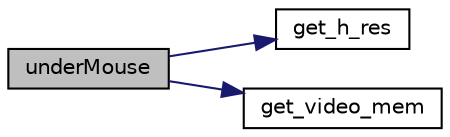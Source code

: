 digraph "underMouse"
{
 // INTERACTIVE_SVG=YES
 // LATEX_PDF_SIZE
  bgcolor="transparent";
  edge [fontname="Helvetica",fontsize="10",labelfontname="Helvetica",labelfontsize="10"];
  node [fontname="Helvetica",fontsize="10",shape=record];
  rankdir="LR";
  Node9 [label="underMouse",height=0.2,width=0.4,color="black", fillcolor="grey75", style="filled", fontcolor="black",tooltip="Saves the pixel information bellow the cusrsor."];
  Node9 -> Node10 [color="midnightblue",fontsize="10",style="solid",fontname="Helvetica"];
  Node10 [label="get_h_res",height=0.2,width=0.4,color="black",URL="$group__video.html#ga3456b8539e4326dd13cbfc4f81b609f1",tooltip=" "];
  Node9 -> Node11 [color="midnightblue",fontsize="10",style="solid",fontname="Helvetica"];
  Node11 [label="get_video_mem",height=0.2,width=0.4,color="black",URL="$group__video.html#ga1d04069f4e8b1556a7a1ed2cd95bfdea",tooltip=" "];
}
